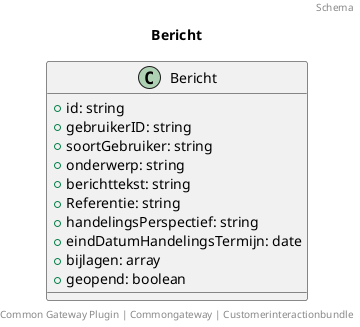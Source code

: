 @startuml
title: Bericht
footer: Common Gateway Plugin | Commongateway | Customerinteractionbundle 
header: Schema

class Bericht {
  + id: string
  + gebruikerID: string
  + soortGebruiker: string
  + onderwerp: string
  + berichttekst: string
  + Referentie: string
  + handelingsPerspectief: string
  + eindDatumHandelingsTermijn: date
  + bijlagen: array
  + geopend: boolean
}
@enduml
